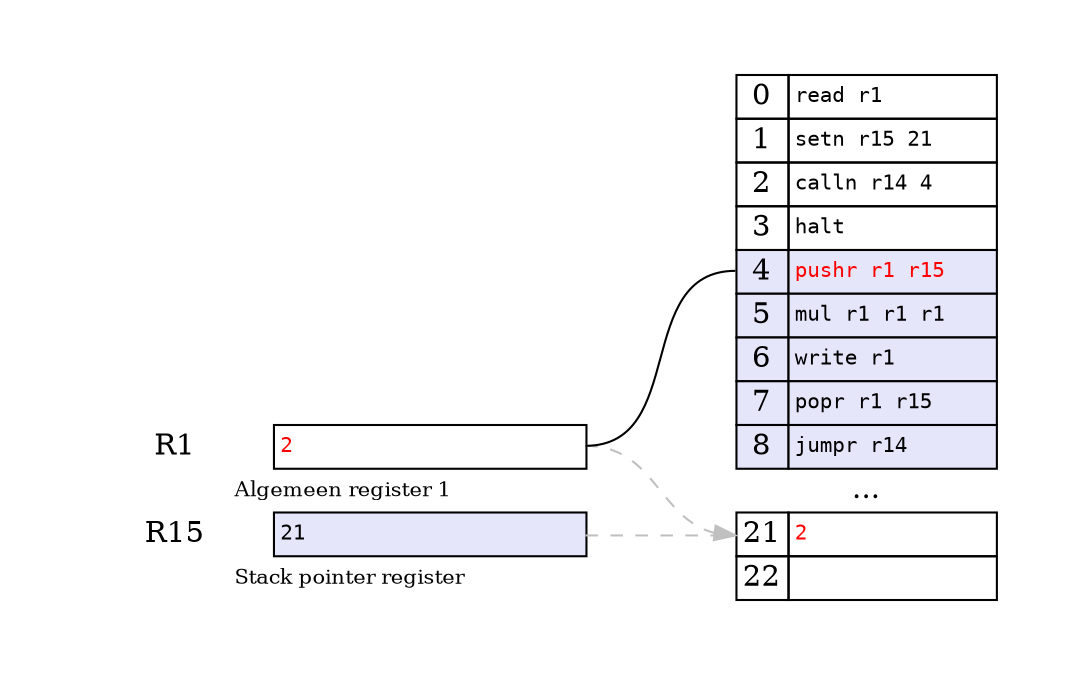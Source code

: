 digraph {
    graph [pad="0.5", nodesep="0.5", ranksep="1"];
    node [shape=plain]
    rankdir=LR;

    CPU_t [label=<
    <table border="0" cellborder="1" cellspacing="0">
        <tr>
            <td color="none">R1</td>
            <td port="r1" align="left" width="90%"><font point-size="10" face="monospace" color="red">2</font></td>
        </tr>
        <tr>
            <td color="none" align="left" colspan="2">
                <font point-size="10">Algemeen register 1</font>
            </td>
        </tr>
        <tr>
            <td color="none">R15</td>
            <td port="r15" align="left" bgcolor="lavender"><font point-size="10" face="monospace">21</font></td>
        </tr>
        <tr>
            <td color="none" align="left" colspan="2">
                <font point-size="10">Stack pointer register</font>
            </td>
        </tr>
    </table>>]

    RAM_t [label=<
    <table align="right" border="0" cellborder="1" cellspacing="0">
        <tr>
            <td port="m0" width="20%">0</td>
            <td align="left" width="100%"><font point-size="10" face="monospace">read r1</font></td>
        </tr>
        <tr>
            <td port="m1" width="20%">1</td>
            <td align="left" width="100%"><font point-size="10" face="monospace">setn r15 21</font></td>
        </tr>
        <tr>
            <td port="m2">2</td>
            <td align="left"><font point-size="10" face="monospace">calln r14 4</font></td>
        </tr>
        <tr>
            <td port="m3">3</td>
            <td align="left"><font point-size="10" face="monospace">halt</font></td>
        </tr>
        <tr>
            <td port="m4" bgcolor="lavender">4</td>
            <td align="left" bgcolor="lavender"><font point-size="10" face="monospace" color="red">pushr r1 r15</font></td>
        </tr>
        <tr>
            <td port="m5" bgcolor="lavender">5</td>
            <td align="left" bgcolor="lavender"><font point-size="10" face="monospace">mul r1 r1 r1</font></td>
        </tr>
        <tr>
            <td port="m6" bgcolor="lavender">6</td>
            <td align="left" bgcolor="lavender"><font point-size="10" face="monospace">write r1</font></td>
        </tr>
        <tr>
            <td port="m7" bgcolor="lavender">7</td>
            <td align="left" bgcolor="lavender"><font point-size="10" face="monospace">popr r1 r15</font></td>
        </tr>
        <tr>
            <td port="m8" bgcolor="lavender">8</td>
            <td align="left" bgcolor="lavender"><font point-size="10" face="monospace">jumpr r14</font></td>
        </tr>
        <tr>
            <td color="none" colspan="2">...</td>
        </tr>
        <tr>
            <td port="m21">21</td>
            <td align="left"><font point-size="10" face="monospace" color="red">2</font></td>
        </tr>
        <tr>
            <td port="m22">22</td>
            <td align="left"></td>
        </tr>
    </table>>]

    CPU_t:r15 -> RAM_t:m21 [style=dashed, color=grey, arrowhead=none]
    RAM_t:m4 -> CPU_t:r1 [arrowhead=none]
    CPU_t:r1 -> RAM_t:m21 [style=dashed, color=grey]
}